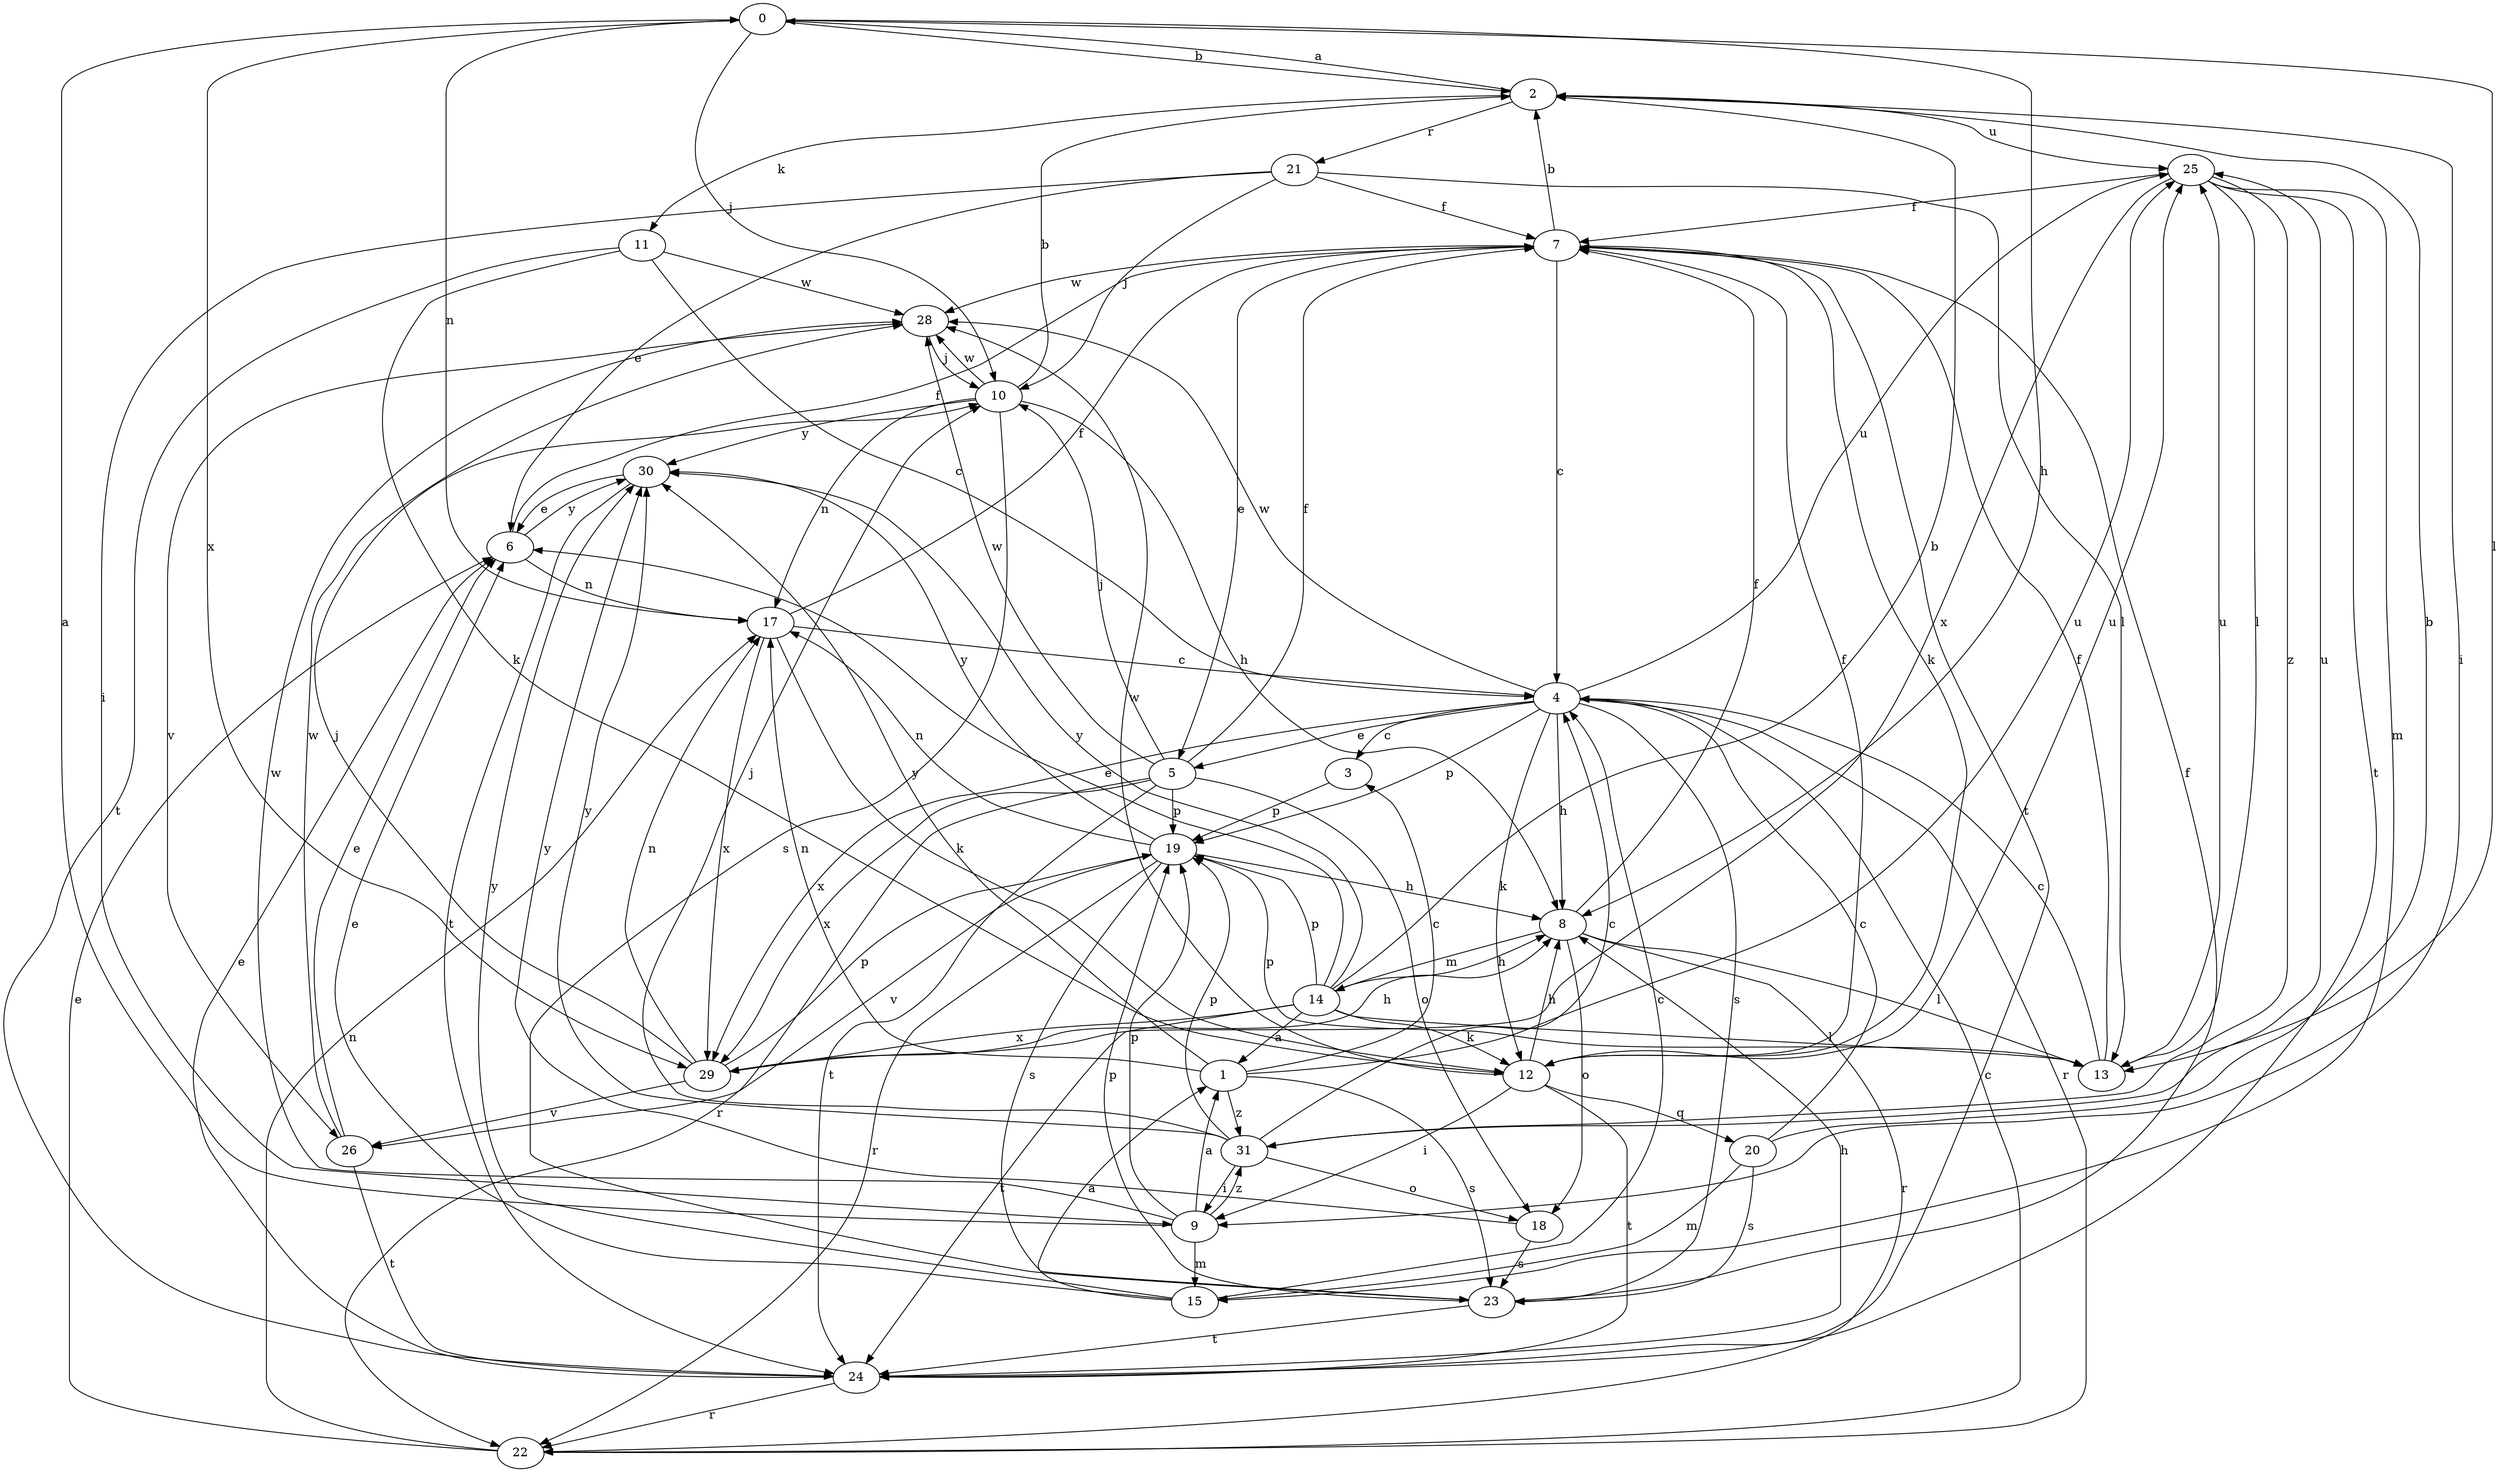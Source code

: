 strict digraph  {
0;
1;
2;
3;
4;
5;
6;
7;
8;
9;
10;
11;
12;
13;
14;
15;
17;
18;
19;
20;
21;
22;
23;
24;
25;
26;
28;
29;
30;
31;
0 -> 2  [label=b];
0 -> 8  [label=h];
0 -> 10  [label=j];
0 -> 13  [label=l];
0 -> 17  [label=n];
0 -> 29  [label=x];
1 -> 3  [label=c];
1 -> 17  [label=n];
1 -> 23  [label=s];
1 -> 25  [label=u];
1 -> 30  [label=y];
1 -> 31  [label=z];
2 -> 0  [label=a];
2 -> 9  [label=i];
2 -> 11  [label=k];
2 -> 21  [label=r];
2 -> 25  [label=u];
3 -> 19  [label=p];
4 -> 3  [label=c];
4 -> 5  [label=e];
4 -> 8  [label=h];
4 -> 12  [label=k];
4 -> 19  [label=p];
4 -> 22  [label=r];
4 -> 23  [label=s];
4 -> 25  [label=u];
4 -> 28  [label=w];
4 -> 29  [label=x];
5 -> 7  [label=f];
5 -> 10  [label=j];
5 -> 18  [label=o];
5 -> 19  [label=p];
5 -> 22  [label=r];
5 -> 24  [label=t];
5 -> 28  [label=w];
5 -> 29  [label=x];
6 -> 7  [label=f];
6 -> 17  [label=n];
6 -> 30  [label=y];
7 -> 2  [label=b];
7 -> 4  [label=c];
7 -> 5  [label=e];
7 -> 12  [label=k];
7 -> 24  [label=t];
7 -> 28  [label=w];
8 -> 7  [label=f];
8 -> 13  [label=l];
8 -> 14  [label=m];
8 -> 18  [label=o];
8 -> 22  [label=r];
9 -> 0  [label=a];
9 -> 1  [label=a];
9 -> 15  [label=m];
9 -> 19  [label=p];
9 -> 28  [label=w];
9 -> 31  [label=z];
10 -> 2  [label=b];
10 -> 8  [label=h];
10 -> 17  [label=n];
10 -> 23  [label=s];
10 -> 28  [label=w];
10 -> 30  [label=y];
11 -> 4  [label=c];
11 -> 12  [label=k];
11 -> 24  [label=t];
11 -> 28  [label=w];
12 -> 7  [label=f];
12 -> 8  [label=h];
12 -> 9  [label=i];
12 -> 20  [label=q];
12 -> 24  [label=t];
12 -> 25  [label=u];
12 -> 28  [label=w];
13 -> 4  [label=c];
13 -> 7  [label=f];
13 -> 19  [label=p];
13 -> 25  [label=u];
14 -> 1  [label=a];
14 -> 2  [label=b];
14 -> 6  [label=e];
14 -> 8  [label=h];
14 -> 12  [label=k];
14 -> 13  [label=l];
14 -> 19  [label=p];
14 -> 24  [label=t];
14 -> 29  [label=x];
14 -> 30  [label=y];
15 -> 1  [label=a];
15 -> 4  [label=c];
15 -> 6  [label=e];
15 -> 30  [label=y];
17 -> 4  [label=c];
17 -> 7  [label=f];
17 -> 12  [label=k];
17 -> 29  [label=x];
18 -> 23  [label=s];
18 -> 30  [label=y];
19 -> 8  [label=h];
19 -> 17  [label=n];
19 -> 22  [label=r];
19 -> 23  [label=s];
19 -> 26  [label=v];
19 -> 30  [label=y];
20 -> 2  [label=b];
20 -> 4  [label=c];
20 -> 15  [label=m];
20 -> 23  [label=s];
21 -> 6  [label=e];
21 -> 7  [label=f];
21 -> 9  [label=i];
21 -> 10  [label=j];
21 -> 13  [label=l];
22 -> 4  [label=c];
22 -> 6  [label=e];
22 -> 17  [label=n];
23 -> 7  [label=f];
23 -> 19  [label=p];
23 -> 24  [label=t];
24 -> 6  [label=e];
24 -> 8  [label=h];
24 -> 22  [label=r];
25 -> 7  [label=f];
25 -> 13  [label=l];
25 -> 15  [label=m];
25 -> 24  [label=t];
25 -> 29  [label=x];
25 -> 31  [label=z];
26 -> 6  [label=e];
26 -> 24  [label=t];
26 -> 28  [label=w];
28 -> 10  [label=j];
28 -> 26  [label=v];
29 -> 8  [label=h];
29 -> 10  [label=j];
29 -> 17  [label=n];
29 -> 19  [label=p];
29 -> 26  [label=v];
30 -> 6  [label=e];
30 -> 24  [label=t];
31 -> 4  [label=c];
31 -> 9  [label=i];
31 -> 10  [label=j];
31 -> 18  [label=o];
31 -> 19  [label=p];
31 -> 25  [label=u];
31 -> 30  [label=y];
}
